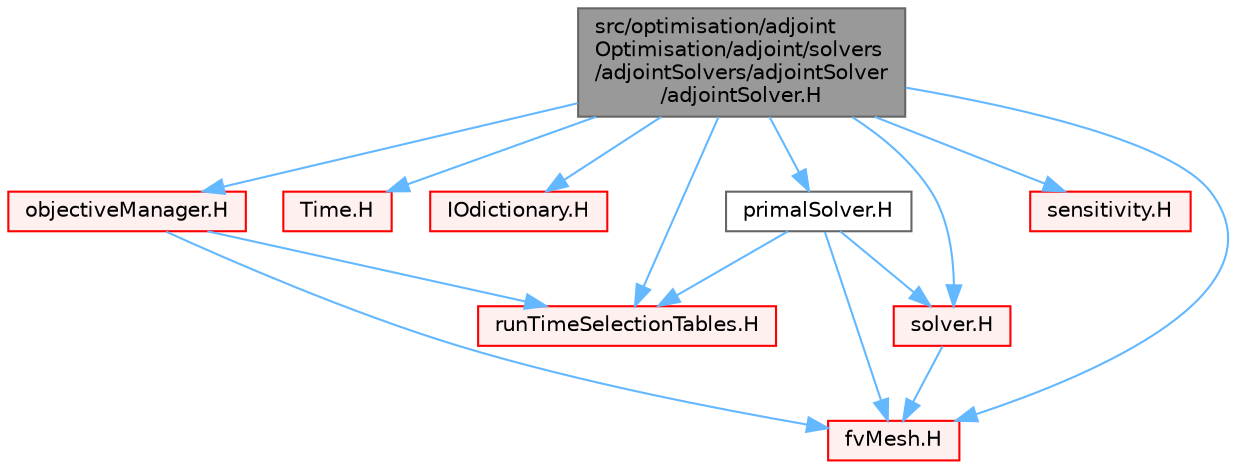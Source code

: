 digraph "src/optimisation/adjointOptimisation/adjoint/solvers/adjointSolvers/adjointSolver/adjointSolver.H"
{
 // LATEX_PDF_SIZE
  bgcolor="transparent";
  edge [fontname=Helvetica,fontsize=10,labelfontname=Helvetica,labelfontsize=10];
  node [fontname=Helvetica,fontsize=10,shape=box,height=0.2,width=0.4];
  Node1 [id="Node000001",label="src/optimisation/adjoint\lOptimisation/adjoint/solvers\l/adjointSolvers/adjointSolver\l/adjointSolver.H",height=0.2,width=0.4,color="gray40", fillcolor="grey60", style="filled", fontcolor="black",tooltip=" "];
  Node1 -> Node2 [id="edge1_Node000001_Node000002",color="steelblue1",style="solid",tooltip=" "];
  Node2 [id="Node000002",label="fvMesh.H",height=0.2,width=0.4,color="red", fillcolor="#FFF0F0", style="filled",URL="$fvMesh_8H.html",tooltip=" "];
  Node1 -> Node341 [id="edge2_Node000001_Node000341",color="steelblue1",style="solid",tooltip=" "];
  Node341 [id="Node000341",label="Time.H",height=0.2,width=0.4,color="red", fillcolor="#FFF0F0", style="filled",URL="$Time_8H.html",tooltip=" "];
  Node1 -> Node294 [id="edge3_Node000001_Node000294",color="steelblue1",style="solid",tooltip=" "];
  Node294 [id="Node000294",label="IOdictionary.H",height=0.2,width=0.4,color="red", fillcolor="#FFF0F0", style="filled",URL="$IOdictionary_8H.html",tooltip=" "];
  Node1 -> Node368 [id="edge4_Node000001_Node000368",color="steelblue1",style="solid",tooltip=" "];
  Node368 [id="Node000368",label="solver.H",height=0.2,width=0.4,color="red", fillcolor="#FFF0F0", style="filled",URL="$solver_8H.html",tooltip=" "];
  Node368 -> Node2 [id="edge5_Node000368_Node000002",color="steelblue1",style="solid",tooltip=" "];
  Node1 -> Node423 [id="edge6_Node000001_Node000423",color="steelblue1",style="solid",tooltip=" "];
  Node423 [id="Node000423",label="objectiveManager.H",height=0.2,width=0.4,color="red", fillcolor="#FFF0F0", style="filled",URL="$objectiveManager_8H.html",tooltip=" "];
  Node423 -> Node2 [id="edge7_Node000423_Node000002",color="steelblue1",style="solid",tooltip=" "];
  Node423 -> Node147 [id="edge8_Node000423_Node000147",color="steelblue1",style="solid",tooltip=" "];
  Node147 [id="Node000147",label="runTimeSelectionTables.H",height=0.2,width=0.4,color="red", fillcolor="#FFF0F0", style="filled",URL="$runTimeSelectionTables_8H.html",tooltip="Macros to ease declaration of run-time selection tables."];
  Node1 -> Node433 [id="edge9_Node000001_Node000433",color="steelblue1",style="solid",tooltip=" "];
  Node433 [id="Node000433",label="sensitivity.H",height=0.2,width=0.4,color="red", fillcolor="#FFF0F0", style="filled",URL="$sensitivity_8H.html",tooltip=" "];
  Node1 -> Node448 [id="edge10_Node000001_Node000448",color="steelblue1",style="solid",tooltip=" "];
  Node448 [id="Node000448",label="primalSolver.H",height=0.2,width=0.4,color="grey40", fillcolor="white", style="filled",URL="$primalSolver_8H.html",tooltip=" "];
  Node448 -> Node2 [id="edge11_Node000448_Node000002",color="steelblue1",style="solid",tooltip=" "];
  Node448 -> Node368 [id="edge12_Node000448_Node000368",color="steelblue1",style="solid",tooltip=" "];
  Node448 -> Node147 [id="edge13_Node000448_Node000147",color="steelblue1",style="solid",tooltip=" "];
  Node1 -> Node147 [id="edge14_Node000001_Node000147",color="steelblue1",style="solid",tooltip=" "];
}
